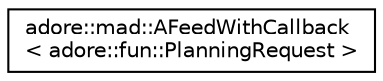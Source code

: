 digraph "Graphical Class Hierarchy"
{
 // LATEX_PDF_SIZE
  edge [fontname="Helvetica",fontsize="10",labelfontname="Helvetica",labelfontsize="10"];
  node [fontname="Helvetica",fontsize="10",shape=record];
  rankdir="LR";
  Node0 [label="adore::mad::AFeedWithCallback\l\< adore::fun::PlanningRequest \>",height=0.2,width=0.4,color="black", fillcolor="white", style="filled",URL="$classadore_1_1mad_1_1AFeedWithCallback.html",tooltip=" "];
}
